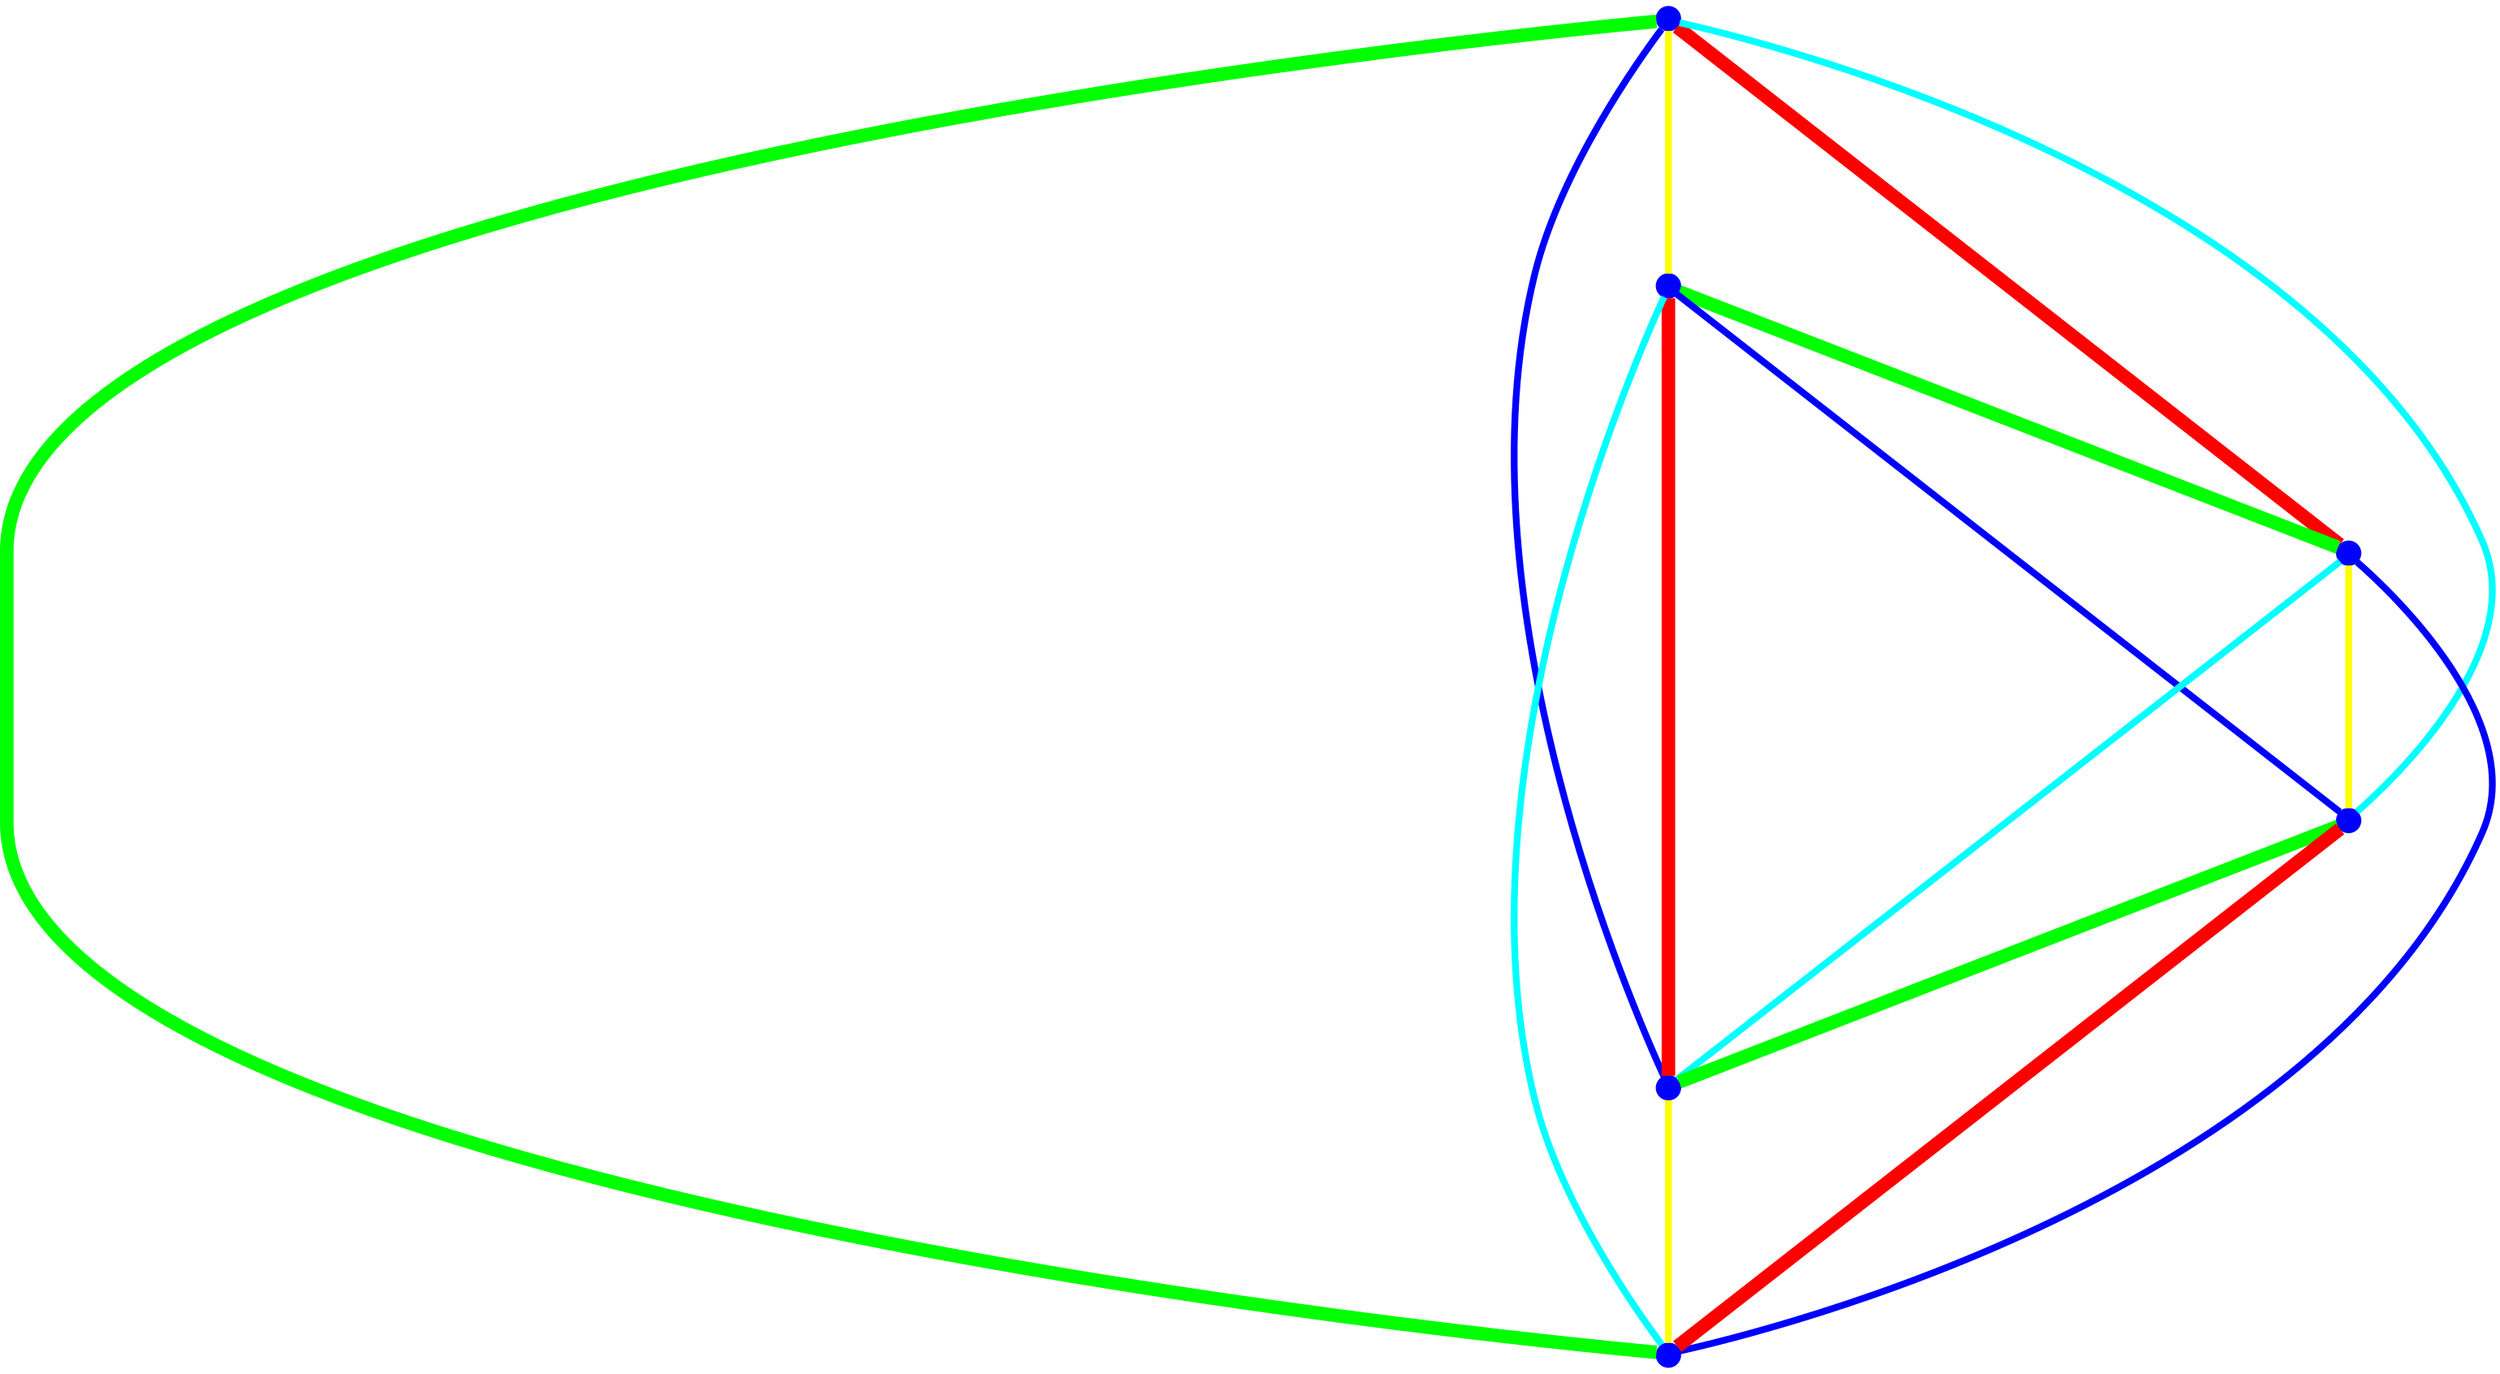 graph {
ranksep=2
nodesep=2
node [label="" shape=circle style=filled fixedsize=true color=blue fillcolor=blue width=0.2];
"1" -- "2" [style="solid",penwidth="4",color="yellow"];
"1" -- "3" [style="solid",penwidth="8",color="red"];
"1" -- "4" [style="solid",penwidth="4",color="cyan"];
"1" -- "5" [style="solid",penwidth="4",color="blue"];
"1" -- "6" [style="solid",penwidth="8",color="green"];
"2" -- "3" [style="solid",penwidth="8",color="green"];
"2" -- "4" [style="solid",penwidth="4",color="blue"];
"2" -- "5" [style="solid",penwidth="8",color="red"];
"2" -- "6" [style="solid",penwidth="4",color="cyan"];
"3" -- "4" [style="solid",penwidth="4",color="yellow"];
"3" -- "5" [style="solid",penwidth="4",color="cyan"];
"3" -- "6" [style="solid",penwidth="4",color="blue"];
"4" -- "5" [style="solid",penwidth="8",color="green"];
"4" -- "6" [style="solid",penwidth="8",color="red"];
"5" -- "6" [style="solid",penwidth="4",color="yellow"];
}
